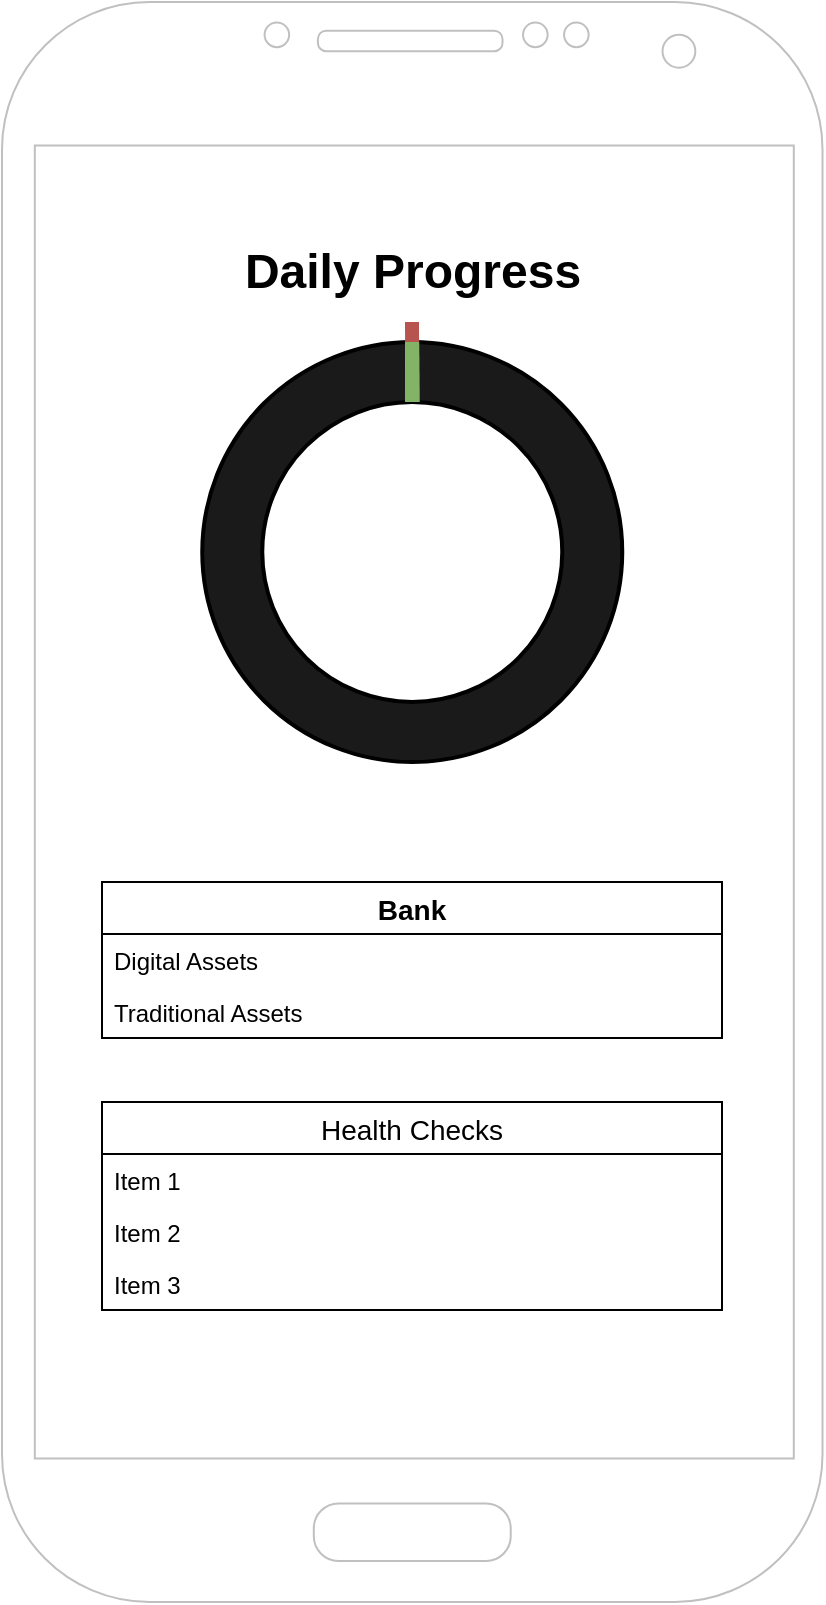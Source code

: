 <mxfile version="14.8.5" type="github">
  <diagram id="2KxmQ6Eoy270Lg6M0vJ2" name="Page-1">
    <mxGraphModel dx="782" dy="436" grid="1" gridSize="10" guides="1" tooltips="1" connect="1" arrows="1" fold="1" page="1" pageScale="1" pageWidth="850" pageHeight="1100" math="0" shadow="0">
      <root>
        <mxCell id="0" />
        <mxCell id="1" parent="0" />
        <mxCell id="EtCovtEoipkpCKzj9w8A-5" value="" style="rounded=0;whiteSpace=wrap;html=1;" vertex="1" parent="1">
          <mxGeometry x="80" y="170" width="390" height="660" as="geometry" />
        </mxCell>
        <mxCell id="EtCovtEoipkpCKzj9w8A-1" value="" style="verticalLabelPosition=bottom;verticalAlign=top;html=1;shadow=0;dashed=0;strokeWidth=1;shape=mxgraph.android.phone2;strokeColor=#c0c0c0;" vertex="1" parent="1">
          <mxGeometry x="70" y="100" width="410.26" height="800" as="geometry" />
        </mxCell>
        <mxCell id="EtCovtEoipkpCKzj9w8A-11" value="" style="strokeWidth=2;html=1;shape=mxgraph.flowchart.start_2;whiteSpace=wrap;fillColor=#1A1A1A;" vertex="1" parent="1">
          <mxGeometry x="170.13" y="270" width="210" height="210" as="geometry" />
        </mxCell>
        <mxCell id="EtCovtEoipkpCKzj9w8A-13" value="" style="strokeWidth=2;html=1;shape=mxgraph.flowchart.start_2;whiteSpace=wrap;" vertex="1" parent="1">
          <mxGeometry x="200.13" y="300" width="150" height="150" as="geometry" />
        </mxCell>
        <mxCell id="EtCovtEoipkpCKzj9w8A-14" value="" style="endArrow=none;html=1;exitX=0.5;exitY=0;exitDx=0;exitDy=0;exitPerimeter=0;fillColor=#f8cecc;strokeColor=#b85450;strokeWidth=7;" edge="1" parent="1" source="EtCovtEoipkpCKzj9w8A-13">
          <mxGeometry width="50" height="50" relative="1" as="geometry">
            <mxPoint x="260" y="310" as="sourcePoint" />
            <mxPoint x="275" y="260" as="targetPoint" />
          </mxGeometry>
        </mxCell>
        <mxCell id="EtCovtEoipkpCKzj9w8A-15" value="" style="endArrow=none;html=1;exitX=0.5;exitY=0;exitDx=0;exitDy=0;exitPerimeter=0;fillColor=#dae8fc;strokeColor=#6c8ebf;strokeWidth=7;" edge="1" parent="1">
          <mxGeometry width="50" height="50" relative="1" as="geometry">
            <mxPoint x="275.12" y="300" as="sourcePoint" />
            <mxPoint x="275" y="270" as="targetPoint" />
          </mxGeometry>
        </mxCell>
        <mxCell id="EtCovtEoipkpCKzj9w8A-21" value="" style="endArrow=none;html=1;exitX=0.5;exitY=0;exitDx=0;exitDy=0;exitPerimeter=0;fillColor=#fff2cc;strokeColor=#d6b656;strokeWidth=7;" edge="1" parent="1">
          <mxGeometry width="50" height="50" relative="1" as="geometry">
            <mxPoint x="275.17" y="300" as="sourcePoint" />
            <mxPoint x="275.05" y="270" as="targetPoint" />
          </mxGeometry>
        </mxCell>
        <mxCell id="EtCovtEoipkpCKzj9w8A-22" value="" style="endArrow=none;html=1;exitX=0.5;exitY=0;exitDx=0;exitDy=0;exitPerimeter=0;fillColor=#d5e8d4;strokeColor=#82b366;strokeWidth=7;" edge="1" parent="1">
          <mxGeometry width="50" height="50" relative="1" as="geometry">
            <mxPoint x="275.17" y="300" as="sourcePoint" />
            <mxPoint x="275.05" y="270" as="targetPoint" />
          </mxGeometry>
        </mxCell>
        <mxCell id="EtCovtEoipkpCKzj9w8A-24" value="Daily Progress" style="text;strokeColor=none;fillColor=none;html=1;fontSize=24;fontStyle=1;verticalAlign=middle;align=center;" vertex="1" parent="1">
          <mxGeometry x="182.63" y="220" width="185" height="30" as="geometry" />
        </mxCell>
        <mxCell id="EtCovtEoipkpCKzj9w8A-26" value="Bank" style="swimlane;fontStyle=1;childLayout=stackLayout;horizontal=1;startSize=26;horizontalStack=0;resizeParent=1;resizeParentMax=0;resizeLast=0;collapsible=1;marginBottom=0;fillColor=#FFFFFF;fontSize=14;" vertex="1" parent="1">
          <mxGeometry x="120" y="540" width="310" height="78" as="geometry" />
        </mxCell>
        <mxCell id="EtCovtEoipkpCKzj9w8A-27" value="Digital Assets" style="text;strokeColor=none;fillColor=none;align=left;verticalAlign=top;spacingLeft=4;spacingRight=4;overflow=hidden;rotatable=0;points=[[0,0.5],[1,0.5]];portConstraint=eastwest;" vertex="1" parent="EtCovtEoipkpCKzj9w8A-26">
          <mxGeometry y="26" width="310" height="26" as="geometry" />
        </mxCell>
        <mxCell id="EtCovtEoipkpCKzj9w8A-28" value="Traditional Assets" style="text;strokeColor=none;fillColor=none;align=left;verticalAlign=top;spacingLeft=4;spacingRight=4;overflow=hidden;rotatable=0;points=[[0,0.5],[1,0.5]];portConstraint=eastwest;" vertex="1" parent="EtCovtEoipkpCKzj9w8A-26">
          <mxGeometry y="52" width="310" height="26" as="geometry" />
        </mxCell>
        <mxCell id="EtCovtEoipkpCKzj9w8A-30" value="Health Checks" style="swimlane;fontStyle=0;childLayout=stackLayout;horizontal=1;startSize=26;horizontalStack=0;resizeParent=1;resizeParentMax=0;resizeLast=0;collapsible=1;marginBottom=0;fontSize=14;fillColor=#FFFFFF;" vertex="1" parent="1">
          <mxGeometry x="120" y="650" width="310" height="104" as="geometry" />
        </mxCell>
        <mxCell id="EtCovtEoipkpCKzj9w8A-31" value="Item 1" style="text;strokeColor=none;fillColor=none;align=left;verticalAlign=top;spacingLeft=4;spacingRight=4;overflow=hidden;rotatable=0;points=[[0,0.5],[1,0.5]];portConstraint=eastwest;" vertex="1" parent="EtCovtEoipkpCKzj9w8A-30">
          <mxGeometry y="26" width="310" height="26" as="geometry" />
        </mxCell>
        <mxCell id="EtCovtEoipkpCKzj9w8A-32" value="Item 2" style="text;strokeColor=none;fillColor=none;align=left;verticalAlign=top;spacingLeft=4;spacingRight=4;overflow=hidden;rotatable=0;points=[[0,0.5],[1,0.5]];portConstraint=eastwest;" vertex="1" parent="EtCovtEoipkpCKzj9w8A-30">
          <mxGeometry y="52" width="310" height="26" as="geometry" />
        </mxCell>
        <mxCell id="EtCovtEoipkpCKzj9w8A-33" value="Item 3" style="text;strokeColor=none;fillColor=none;align=left;verticalAlign=top;spacingLeft=4;spacingRight=4;overflow=hidden;rotatable=0;points=[[0,0.5],[1,0.5]];portConstraint=eastwest;" vertex="1" parent="EtCovtEoipkpCKzj9w8A-30">
          <mxGeometry y="78" width="310" height="26" as="geometry" />
        </mxCell>
      </root>
    </mxGraphModel>
  </diagram>
</mxfile>
